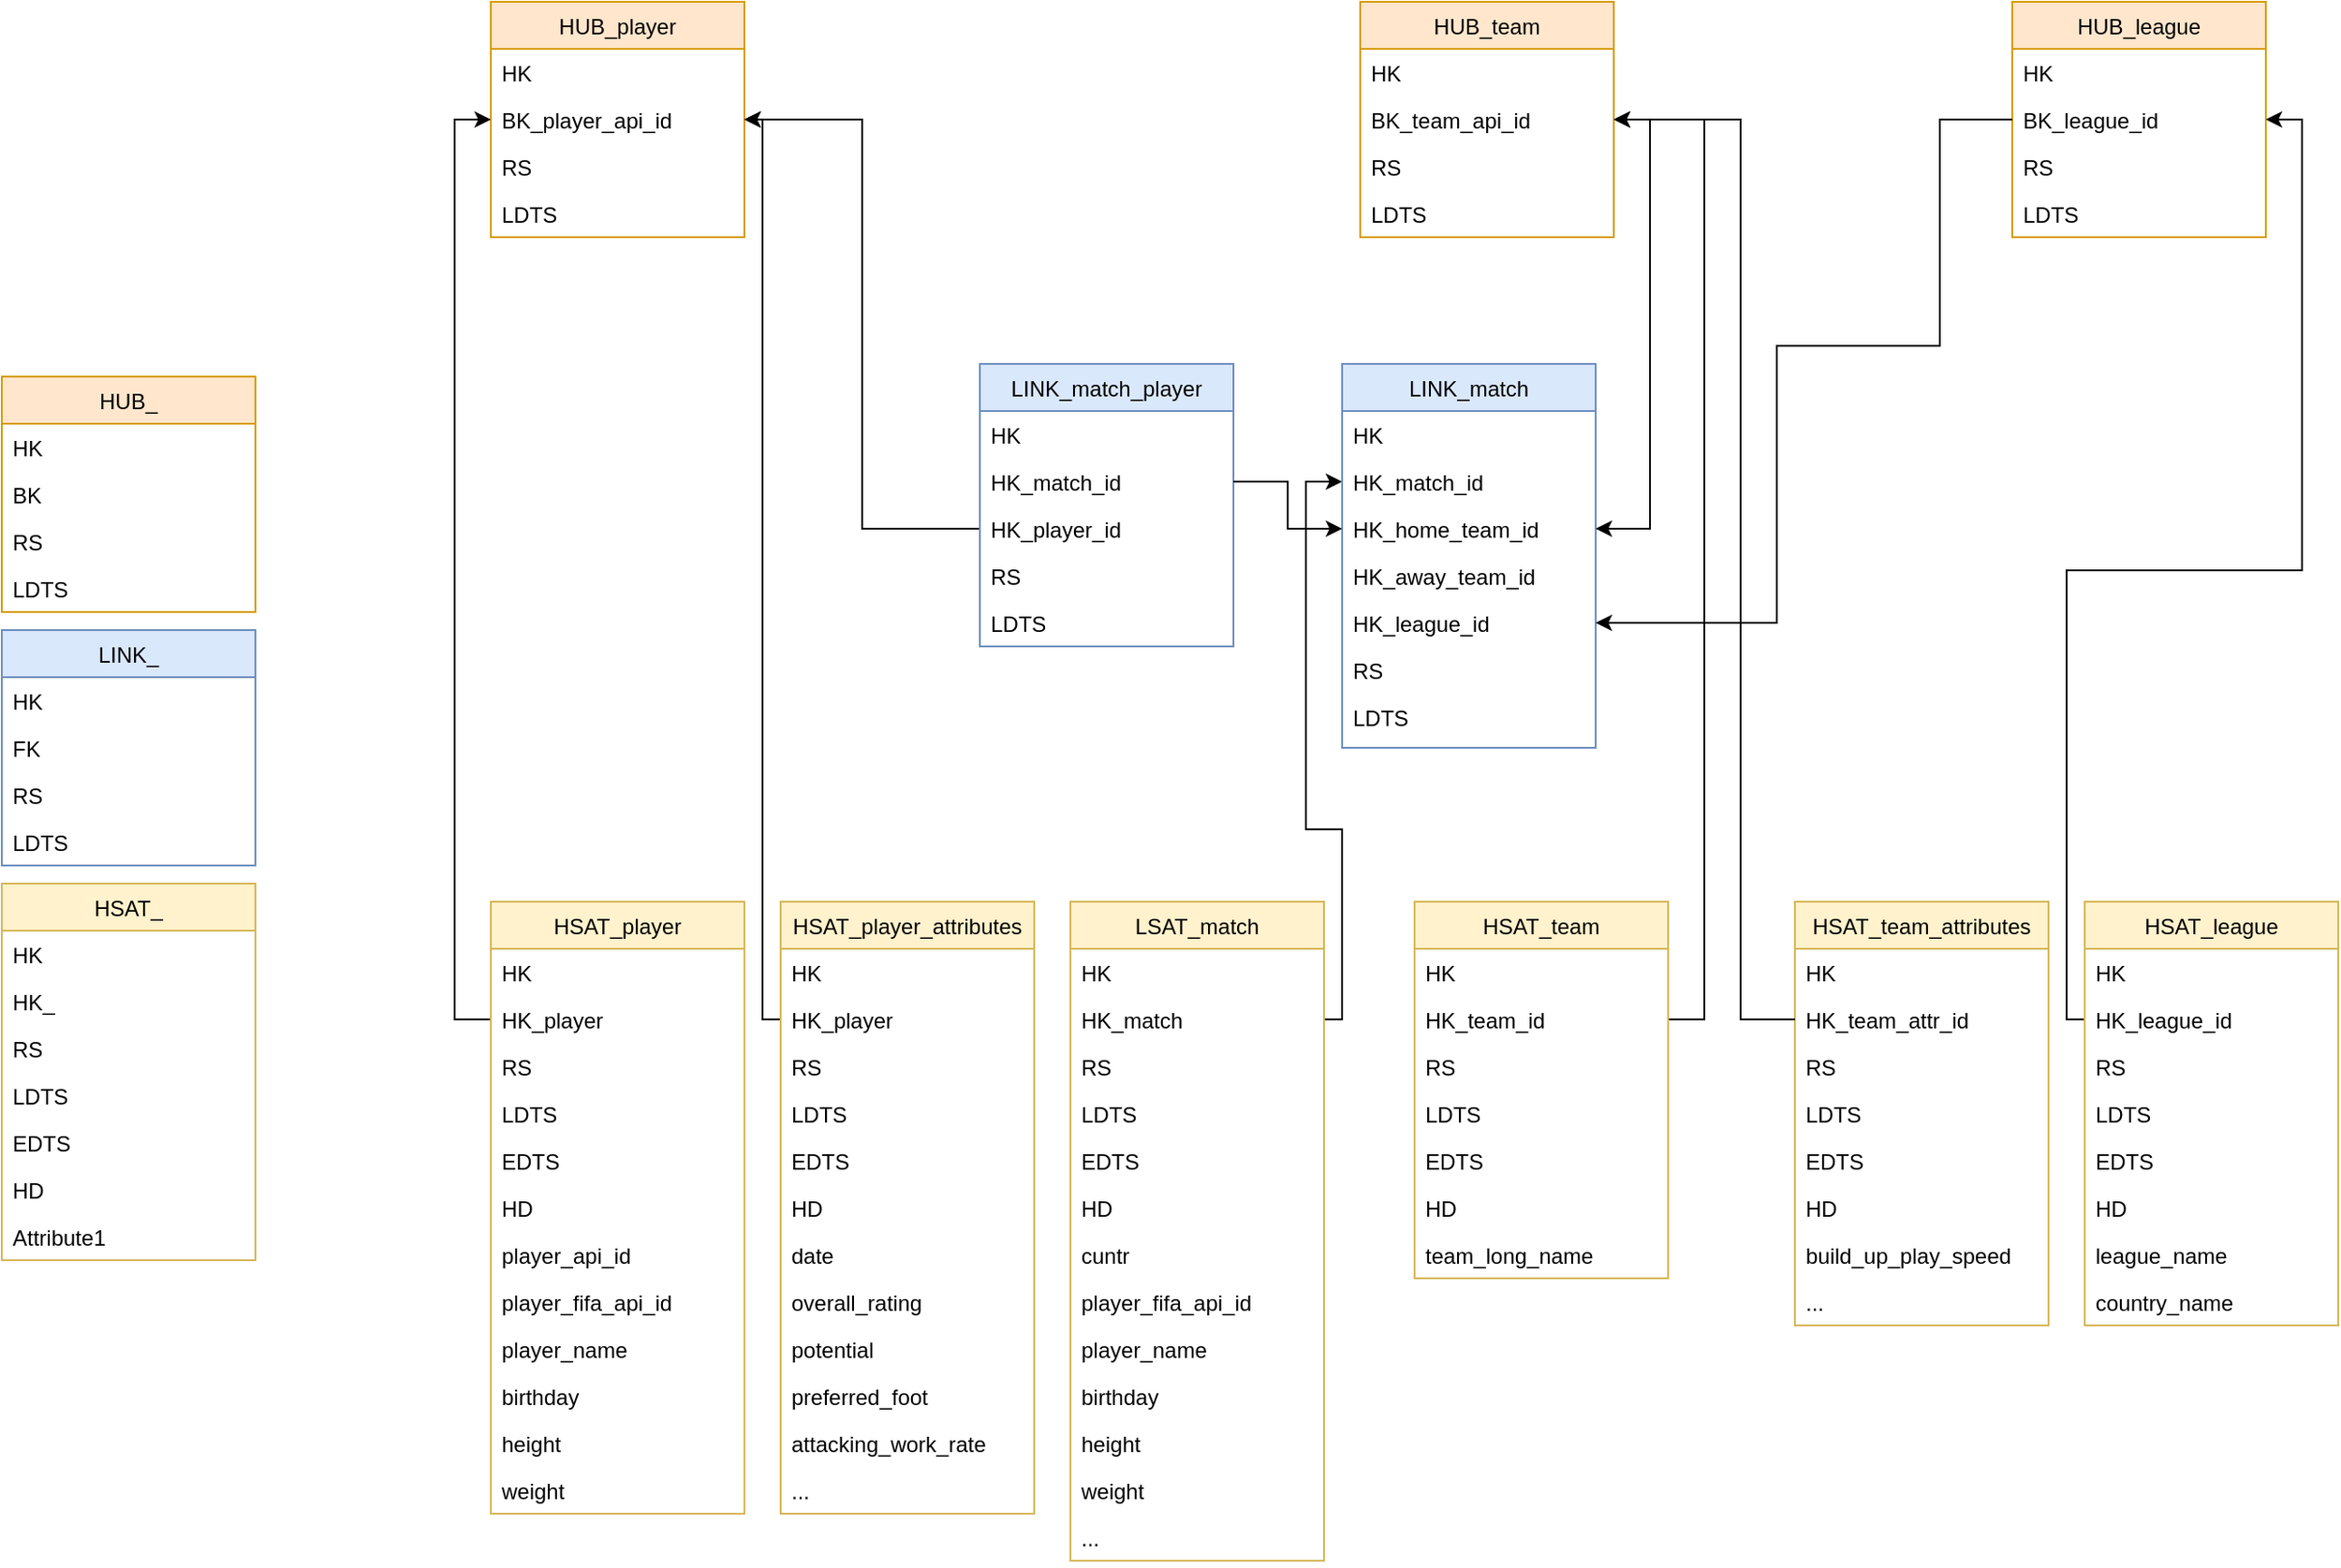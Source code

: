 <mxfile version="12.1.3" pages="1"><diagram id="5-my6qKYrLN2ju95PnY6" name="Seite-1"><mxGraphModel dx="751" dy="551" grid="1" gridSize="10" guides="1" tooltips="1" connect="1" arrows="1" fold="1" page="1" pageScale="1" pageWidth="827" pageHeight="1169" math="0" shadow="0"><root><mxCell id="0"/><mxCell id="1" parent="0"/><mxCell id="OFV5LobQdMalErDR47Sc-2" value="HUB_" style="swimlane;fontStyle=0;childLayout=stackLayout;horizontal=1;startSize=26;fillColor=#ffe6cc;horizontalStack=0;resizeParent=1;resizeParentMax=0;resizeLast=0;collapsible=1;marginBottom=0;strokeColor=#d79b00;" vertex="1" parent="1"><mxGeometry x="10" y="327" width="140" height="130" as="geometry"/></mxCell><mxCell id="OFV5LobQdMalErDR47Sc-3" value="HK" style="text;strokeColor=none;fillColor=none;align=left;verticalAlign=top;spacingLeft=4;spacingRight=4;overflow=hidden;rotatable=0;points=[[0,0.5],[1,0.5]];portConstraint=eastwest;" vertex="1" parent="OFV5LobQdMalErDR47Sc-2"><mxGeometry y="26" width="140" height="26" as="geometry"/></mxCell><mxCell id="OFV5LobQdMalErDR47Sc-4" value="BK" style="text;strokeColor=none;fillColor=none;align=left;verticalAlign=top;spacingLeft=4;spacingRight=4;overflow=hidden;rotatable=0;points=[[0,0.5],[1,0.5]];portConstraint=eastwest;" vertex="1" parent="OFV5LobQdMalErDR47Sc-2"><mxGeometry y="52" width="140" height="26" as="geometry"/></mxCell><mxCell id="OFV5LobQdMalErDR47Sc-5" value="RS" style="text;strokeColor=none;fillColor=none;align=left;verticalAlign=top;spacingLeft=4;spacingRight=4;overflow=hidden;rotatable=0;points=[[0,0.5],[1,0.5]];portConstraint=eastwest;" vertex="1" parent="OFV5LobQdMalErDR47Sc-2"><mxGeometry y="78" width="140" height="26" as="geometry"/></mxCell><mxCell id="OFV5LobQdMalErDR47Sc-6" value="LDTS" style="text;strokeColor=none;fillColor=none;align=left;verticalAlign=top;spacingLeft=4;spacingRight=4;overflow=hidden;rotatable=0;points=[[0,0.5],[1,0.5]];portConstraint=eastwest;" vertex="1" parent="OFV5LobQdMalErDR47Sc-2"><mxGeometry y="104" width="140" height="26" as="geometry"/></mxCell><mxCell id="OFV5LobQdMalErDR47Sc-7" value="LINK_" style="swimlane;fontStyle=0;childLayout=stackLayout;horizontal=1;startSize=26;fillColor=#dae8fc;horizontalStack=0;resizeParent=1;resizeParentMax=0;resizeLast=0;collapsible=1;marginBottom=0;strokeColor=#6c8ebf;" vertex="1" parent="1"><mxGeometry x="10" y="467" width="140" height="130" as="geometry"/></mxCell><mxCell id="OFV5LobQdMalErDR47Sc-8" value="HK" style="text;strokeColor=none;fillColor=none;align=left;verticalAlign=top;spacingLeft=4;spacingRight=4;overflow=hidden;rotatable=0;points=[[0,0.5],[1,0.5]];portConstraint=eastwest;" vertex="1" parent="OFV5LobQdMalErDR47Sc-7"><mxGeometry y="26" width="140" height="26" as="geometry"/></mxCell><mxCell id="OFV5LobQdMalErDR47Sc-9" value="FK" style="text;strokeColor=none;fillColor=none;align=left;verticalAlign=top;spacingLeft=4;spacingRight=4;overflow=hidden;rotatable=0;points=[[0,0.5],[1,0.5]];portConstraint=eastwest;" vertex="1" parent="OFV5LobQdMalErDR47Sc-7"><mxGeometry y="52" width="140" height="26" as="geometry"/></mxCell><mxCell id="OFV5LobQdMalErDR47Sc-10" value="RS" style="text;strokeColor=none;fillColor=none;align=left;verticalAlign=top;spacingLeft=4;spacingRight=4;overflow=hidden;rotatable=0;points=[[0,0.5],[1,0.5]];portConstraint=eastwest;" vertex="1" parent="OFV5LobQdMalErDR47Sc-7"><mxGeometry y="78" width="140" height="26" as="geometry"/></mxCell><mxCell id="OFV5LobQdMalErDR47Sc-11" value="LDTS" style="text;strokeColor=none;fillColor=none;align=left;verticalAlign=top;spacingLeft=4;spacingRight=4;overflow=hidden;rotatable=0;points=[[0,0.5],[1,0.5]];portConstraint=eastwest;" vertex="1" parent="OFV5LobQdMalErDR47Sc-7"><mxGeometry y="104" width="140" height="26" as="geometry"/></mxCell><mxCell id="OFV5LobQdMalErDR47Sc-12" value="HSAT_" style="swimlane;fontStyle=0;childLayout=stackLayout;horizontal=1;startSize=26;fillColor=#fff2cc;horizontalStack=0;resizeParent=1;resizeParentMax=0;resizeLast=0;collapsible=1;marginBottom=0;strokeColor=#d6b656;" vertex="1" parent="1"><mxGeometry x="10" y="607" width="140" height="208" as="geometry"/></mxCell><mxCell id="OFV5LobQdMalErDR47Sc-13" value="HK" style="text;strokeColor=none;fillColor=none;align=left;verticalAlign=top;spacingLeft=4;spacingRight=4;overflow=hidden;rotatable=0;points=[[0,0.5],[1,0.5]];portConstraint=eastwest;" vertex="1" parent="OFV5LobQdMalErDR47Sc-12"><mxGeometry y="26" width="140" height="26" as="geometry"/></mxCell><mxCell id="OFV5LobQdMalErDR47Sc-14" value="HK_" style="text;strokeColor=none;fillColor=none;align=left;verticalAlign=top;spacingLeft=4;spacingRight=4;overflow=hidden;rotatable=0;points=[[0,0.5],[1,0.5]];portConstraint=eastwest;" vertex="1" parent="OFV5LobQdMalErDR47Sc-12"><mxGeometry y="52" width="140" height="26" as="geometry"/></mxCell><mxCell id="OFV5LobQdMalErDR47Sc-15" value="RS" style="text;strokeColor=none;fillColor=none;align=left;verticalAlign=top;spacingLeft=4;spacingRight=4;overflow=hidden;rotatable=0;points=[[0,0.5],[1,0.5]];portConstraint=eastwest;" vertex="1" parent="OFV5LobQdMalErDR47Sc-12"><mxGeometry y="78" width="140" height="26" as="geometry"/></mxCell><mxCell id="OFV5LobQdMalErDR47Sc-16" value="LDTS" style="text;strokeColor=none;fillColor=none;align=left;verticalAlign=top;spacingLeft=4;spacingRight=4;overflow=hidden;rotatable=0;points=[[0,0.5],[1,0.5]];portConstraint=eastwest;" vertex="1" parent="OFV5LobQdMalErDR47Sc-12"><mxGeometry y="104" width="140" height="26" as="geometry"/></mxCell><mxCell id="OFV5LobQdMalErDR47Sc-17" value="EDTS" style="text;strokeColor=none;fillColor=none;align=left;verticalAlign=top;spacingLeft=4;spacingRight=4;overflow=hidden;rotatable=0;points=[[0,0.5],[1,0.5]];portConstraint=eastwest;" vertex="1" parent="OFV5LobQdMalErDR47Sc-12"><mxGeometry y="130" width="140" height="26" as="geometry"/></mxCell><mxCell id="OFV5LobQdMalErDR47Sc-18" value="HD" style="text;strokeColor=none;fillColor=none;align=left;verticalAlign=top;spacingLeft=4;spacingRight=4;overflow=hidden;rotatable=0;points=[[0,0.5],[1,0.5]];portConstraint=eastwest;" vertex="1" parent="OFV5LobQdMalErDR47Sc-12"><mxGeometry y="156" width="140" height="26" as="geometry"/></mxCell><mxCell id="OFV5LobQdMalErDR47Sc-20" value="Attribute1" style="text;strokeColor=none;fillColor=none;align=left;verticalAlign=top;spacingLeft=4;spacingRight=4;overflow=hidden;rotatable=0;points=[[0,0.5],[1,0.5]];portConstraint=eastwest;" vertex="1" parent="OFV5LobQdMalErDR47Sc-12"><mxGeometry y="182" width="140" height="26" as="geometry"/></mxCell><mxCell id="OFV5LobQdMalErDR47Sc-21" value="HUB_player" style="swimlane;fontStyle=0;childLayout=stackLayout;horizontal=1;startSize=26;fillColor=#ffe6cc;horizontalStack=0;resizeParent=1;resizeParentMax=0;resizeLast=0;collapsible=1;marginBottom=0;strokeColor=#d79b00;" vertex="1" parent="1"><mxGeometry x="280" y="120" width="140" height="130" as="geometry"/></mxCell><mxCell id="OFV5LobQdMalErDR47Sc-22" value="HK" style="text;strokeColor=none;fillColor=none;align=left;verticalAlign=top;spacingLeft=4;spacingRight=4;overflow=hidden;rotatable=0;points=[[0,0.5],[1,0.5]];portConstraint=eastwest;" vertex="1" parent="OFV5LobQdMalErDR47Sc-21"><mxGeometry y="26" width="140" height="26" as="geometry"/></mxCell><mxCell id="OFV5LobQdMalErDR47Sc-23" value="BK_player_api_id" style="text;strokeColor=none;fillColor=none;align=left;verticalAlign=top;spacingLeft=4;spacingRight=4;overflow=hidden;rotatable=0;points=[[0,0.5],[1,0.5]];portConstraint=eastwest;" vertex="1" parent="OFV5LobQdMalErDR47Sc-21"><mxGeometry y="52" width="140" height="26" as="geometry"/></mxCell><mxCell id="OFV5LobQdMalErDR47Sc-24" value="RS" style="text;strokeColor=none;fillColor=none;align=left;verticalAlign=top;spacingLeft=4;spacingRight=4;overflow=hidden;rotatable=0;points=[[0,0.5],[1,0.5]];portConstraint=eastwest;" vertex="1" parent="OFV5LobQdMalErDR47Sc-21"><mxGeometry y="78" width="140" height="26" as="geometry"/></mxCell><mxCell id="OFV5LobQdMalErDR47Sc-25" value="LDTS" style="text;strokeColor=none;fillColor=none;align=left;verticalAlign=top;spacingLeft=4;spacingRight=4;overflow=hidden;rotatable=0;points=[[0,0.5],[1,0.5]];portConstraint=eastwest;" vertex="1" parent="OFV5LobQdMalErDR47Sc-21"><mxGeometry y="104" width="140" height="26" as="geometry"/></mxCell><mxCell id="OFV5LobQdMalErDR47Sc-37" value="" style="edgeStyle=orthogonalEdgeStyle;rounded=0;orthogonalLoop=1;jettySize=auto;html=1;entryX=0;entryY=0.5;entryDx=0;entryDy=0;exitX=0;exitY=0.5;exitDx=0;exitDy=0;" edge="1" parent="1" source="OFV5LobQdMalErDR47Sc-28" target="OFV5LobQdMalErDR47Sc-23"><mxGeometry relative="1" as="geometry"/></mxCell><mxCell id="OFV5LobQdMalErDR47Sc-26" value="HSAT_player" style="swimlane;fontStyle=0;childLayout=stackLayout;horizontal=1;startSize=26;fillColor=#fff2cc;horizontalStack=0;resizeParent=1;resizeParentMax=0;resizeLast=0;collapsible=1;marginBottom=0;strokeColor=#d6b656;" vertex="1" parent="1"><mxGeometry x="280" y="617" width="140" height="338" as="geometry"/></mxCell><mxCell id="OFV5LobQdMalErDR47Sc-27" value="HK" style="text;strokeColor=none;fillColor=none;align=left;verticalAlign=top;spacingLeft=4;spacingRight=4;overflow=hidden;rotatable=0;points=[[0,0.5],[1,0.5]];portConstraint=eastwest;" vertex="1" parent="OFV5LobQdMalErDR47Sc-26"><mxGeometry y="26" width="140" height="26" as="geometry"/></mxCell><mxCell id="OFV5LobQdMalErDR47Sc-28" value="HK_player" style="text;strokeColor=none;fillColor=none;align=left;verticalAlign=top;spacingLeft=4;spacingRight=4;overflow=hidden;rotatable=0;points=[[0,0.5],[1,0.5]];portConstraint=eastwest;" vertex="1" parent="OFV5LobQdMalErDR47Sc-26"><mxGeometry y="52" width="140" height="26" as="geometry"/></mxCell><mxCell id="OFV5LobQdMalErDR47Sc-29" value="RS" style="text;strokeColor=none;fillColor=none;align=left;verticalAlign=top;spacingLeft=4;spacingRight=4;overflow=hidden;rotatable=0;points=[[0,0.5],[1,0.5]];portConstraint=eastwest;" vertex="1" parent="OFV5LobQdMalErDR47Sc-26"><mxGeometry y="78" width="140" height="26" as="geometry"/></mxCell><mxCell id="OFV5LobQdMalErDR47Sc-30" value="LDTS" style="text;strokeColor=none;fillColor=none;align=left;verticalAlign=top;spacingLeft=4;spacingRight=4;overflow=hidden;rotatable=0;points=[[0,0.5],[1,0.5]];portConstraint=eastwest;" vertex="1" parent="OFV5LobQdMalErDR47Sc-26"><mxGeometry y="104" width="140" height="26" as="geometry"/></mxCell><mxCell id="OFV5LobQdMalErDR47Sc-31" value="EDTS" style="text;strokeColor=none;fillColor=none;align=left;verticalAlign=top;spacingLeft=4;spacingRight=4;overflow=hidden;rotatable=0;points=[[0,0.5],[1,0.5]];portConstraint=eastwest;" vertex="1" parent="OFV5LobQdMalErDR47Sc-26"><mxGeometry y="130" width="140" height="26" as="geometry"/></mxCell><mxCell id="OFV5LobQdMalErDR47Sc-32" value="HD" style="text;strokeColor=none;fillColor=none;align=left;verticalAlign=top;spacingLeft=4;spacingRight=4;overflow=hidden;rotatable=0;points=[[0,0.5],[1,0.5]];portConstraint=eastwest;" vertex="1" parent="OFV5LobQdMalErDR47Sc-26"><mxGeometry y="156" width="140" height="26" as="geometry"/></mxCell><mxCell id="OFV5LobQdMalErDR47Sc-33" value="player_api_id" style="text;strokeColor=none;fillColor=none;align=left;verticalAlign=top;spacingLeft=4;spacingRight=4;overflow=hidden;rotatable=0;points=[[0,0.5],[1,0.5]];portConstraint=eastwest;" vertex="1" parent="OFV5LobQdMalErDR47Sc-26"><mxGeometry y="182" width="140" height="26" as="geometry"/></mxCell><mxCell id="OFV5LobQdMalErDR47Sc-38" value="player_fifa_api_id" style="text;strokeColor=none;fillColor=none;align=left;verticalAlign=top;spacingLeft=4;spacingRight=4;overflow=hidden;rotatable=0;points=[[0,0.5],[1,0.5]];portConstraint=eastwest;" vertex="1" parent="OFV5LobQdMalErDR47Sc-26"><mxGeometry y="208" width="140" height="26" as="geometry"/></mxCell><mxCell id="OFV5LobQdMalErDR47Sc-39" value="player_name" style="text;strokeColor=none;fillColor=none;align=left;verticalAlign=top;spacingLeft=4;spacingRight=4;overflow=hidden;rotatable=0;points=[[0,0.5],[1,0.5]];portConstraint=eastwest;" vertex="1" parent="OFV5LobQdMalErDR47Sc-26"><mxGeometry y="234" width="140" height="26" as="geometry"/></mxCell><mxCell id="OFV5LobQdMalErDR47Sc-41" value="birthday" style="text;strokeColor=none;fillColor=none;align=left;verticalAlign=top;spacingLeft=4;spacingRight=4;overflow=hidden;rotatable=0;points=[[0,0.5],[1,0.5]];portConstraint=eastwest;" vertex="1" parent="OFV5LobQdMalErDR47Sc-26"><mxGeometry y="260" width="140" height="26" as="geometry"/></mxCell><mxCell id="OFV5LobQdMalErDR47Sc-40" value="height" style="text;strokeColor=none;fillColor=none;align=left;verticalAlign=top;spacingLeft=4;spacingRight=4;overflow=hidden;rotatable=0;points=[[0,0.5],[1,0.5]];portConstraint=eastwest;" vertex="1" parent="OFV5LobQdMalErDR47Sc-26"><mxGeometry y="286" width="140" height="26" as="geometry"/></mxCell><mxCell id="OFV5LobQdMalErDR47Sc-42" value="weight" style="text;strokeColor=none;fillColor=none;align=left;verticalAlign=top;spacingLeft=4;spacingRight=4;overflow=hidden;rotatable=0;points=[[0,0.5],[1,0.5]];portConstraint=eastwest;" vertex="1" parent="OFV5LobQdMalErDR47Sc-26"><mxGeometry y="312" width="140" height="26" as="geometry"/></mxCell><mxCell id="OFV5LobQdMalErDR47Sc-69" value="" style="edgeStyle=orthogonalEdgeStyle;rounded=0;orthogonalLoop=1;jettySize=auto;html=1;entryX=1;entryY=0.5;entryDx=0;entryDy=0;exitX=0;exitY=0.5;exitDx=0;exitDy=0;" edge="1" parent="1" source="OFV5LobQdMalErDR47Sc-45" target="OFV5LobQdMalErDR47Sc-23"><mxGeometry relative="1" as="geometry"><Array as="points"><mxPoint x="430" y="682"/><mxPoint x="430" y="185"/></Array></mxGeometry></mxCell><mxCell id="OFV5LobQdMalErDR47Sc-43" value="HSAT_player_attributes" style="swimlane;fontStyle=0;childLayout=stackLayout;horizontal=1;startSize=26;fillColor=#fff2cc;horizontalStack=0;resizeParent=1;resizeParentMax=0;resizeLast=0;collapsible=1;marginBottom=0;strokeColor=#d6b656;" vertex="1" parent="1"><mxGeometry x="440" y="617" width="140" height="338" as="geometry"/></mxCell><mxCell id="OFV5LobQdMalErDR47Sc-44" value="HK" style="text;strokeColor=none;fillColor=none;align=left;verticalAlign=top;spacingLeft=4;spacingRight=4;overflow=hidden;rotatable=0;points=[[0,0.5],[1,0.5]];portConstraint=eastwest;" vertex="1" parent="OFV5LobQdMalErDR47Sc-43"><mxGeometry y="26" width="140" height="26" as="geometry"/></mxCell><mxCell id="OFV5LobQdMalErDR47Sc-45" value="HK_player" style="text;strokeColor=none;fillColor=none;align=left;verticalAlign=top;spacingLeft=4;spacingRight=4;overflow=hidden;rotatable=0;points=[[0,0.5],[1,0.5]];portConstraint=eastwest;" vertex="1" parent="OFV5LobQdMalErDR47Sc-43"><mxGeometry y="52" width="140" height="26" as="geometry"/></mxCell><mxCell id="OFV5LobQdMalErDR47Sc-46" value="RS" style="text;strokeColor=none;fillColor=none;align=left;verticalAlign=top;spacingLeft=4;spacingRight=4;overflow=hidden;rotatable=0;points=[[0,0.5],[1,0.5]];portConstraint=eastwest;" vertex="1" parent="OFV5LobQdMalErDR47Sc-43"><mxGeometry y="78" width="140" height="26" as="geometry"/></mxCell><mxCell id="OFV5LobQdMalErDR47Sc-47" value="LDTS" style="text;strokeColor=none;fillColor=none;align=left;verticalAlign=top;spacingLeft=4;spacingRight=4;overflow=hidden;rotatable=0;points=[[0,0.5],[1,0.5]];portConstraint=eastwest;" vertex="1" parent="OFV5LobQdMalErDR47Sc-43"><mxGeometry y="104" width="140" height="26" as="geometry"/></mxCell><mxCell id="OFV5LobQdMalErDR47Sc-48" value="EDTS" style="text;strokeColor=none;fillColor=none;align=left;verticalAlign=top;spacingLeft=4;spacingRight=4;overflow=hidden;rotatable=0;points=[[0,0.5],[1,0.5]];portConstraint=eastwest;" vertex="1" parent="OFV5LobQdMalErDR47Sc-43"><mxGeometry y="130" width="140" height="26" as="geometry"/></mxCell><mxCell id="OFV5LobQdMalErDR47Sc-49" value="HD" style="text;strokeColor=none;fillColor=none;align=left;verticalAlign=top;spacingLeft=4;spacingRight=4;overflow=hidden;rotatable=0;points=[[0,0.5],[1,0.5]];portConstraint=eastwest;" vertex="1" parent="OFV5LobQdMalErDR47Sc-43"><mxGeometry y="156" width="140" height="26" as="geometry"/></mxCell><mxCell id="OFV5LobQdMalErDR47Sc-50" value="date" style="text;strokeColor=none;fillColor=none;align=left;verticalAlign=top;spacingLeft=4;spacingRight=4;overflow=hidden;rotatable=0;points=[[0,0.5],[1,0.5]];portConstraint=eastwest;" vertex="1" parent="OFV5LobQdMalErDR47Sc-43"><mxGeometry y="182" width="140" height="26" as="geometry"/></mxCell><mxCell id="OFV5LobQdMalErDR47Sc-51" value="overall_rating" style="text;strokeColor=none;fillColor=none;align=left;verticalAlign=top;spacingLeft=4;spacingRight=4;overflow=hidden;rotatable=0;points=[[0,0.5],[1,0.5]];portConstraint=eastwest;" vertex="1" parent="OFV5LobQdMalErDR47Sc-43"><mxGeometry y="208" width="140" height="26" as="geometry"/></mxCell><mxCell id="OFV5LobQdMalErDR47Sc-52" value="potential" style="text;strokeColor=none;fillColor=none;align=left;verticalAlign=top;spacingLeft=4;spacingRight=4;overflow=hidden;rotatable=0;points=[[0,0.5],[1,0.5]];portConstraint=eastwest;" vertex="1" parent="OFV5LobQdMalErDR47Sc-43"><mxGeometry y="234" width="140" height="26" as="geometry"/></mxCell><mxCell id="OFV5LobQdMalErDR47Sc-53" value="preferred_foot" style="text;strokeColor=none;fillColor=none;align=left;verticalAlign=top;spacingLeft=4;spacingRight=4;overflow=hidden;rotatable=0;points=[[0,0.5],[1,0.5]];portConstraint=eastwest;" vertex="1" parent="OFV5LobQdMalErDR47Sc-43"><mxGeometry y="260" width="140" height="26" as="geometry"/></mxCell><mxCell id="OFV5LobQdMalErDR47Sc-54" value="attacking_work_rate" style="text;strokeColor=none;fillColor=none;align=left;verticalAlign=top;spacingLeft=4;spacingRight=4;overflow=hidden;rotatable=0;points=[[0,0.5],[1,0.5]];portConstraint=eastwest;" vertex="1" parent="OFV5LobQdMalErDR47Sc-43"><mxGeometry y="286" width="140" height="26" as="geometry"/></mxCell><mxCell id="OFV5LobQdMalErDR47Sc-55" value="..." style="text;strokeColor=none;fillColor=none;align=left;verticalAlign=top;spacingLeft=4;spacingRight=4;overflow=hidden;rotatable=0;points=[[0,0.5],[1,0.5]];portConstraint=eastwest;" vertex="1" parent="OFV5LobQdMalErDR47Sc-43"><mxGeometry y="312" width="140" height="26" as="geometry"/></mxCell><mxCell id="OFV5LobQdMalErDR47Sc-88" value="" style="edgeStyle=orthogonalEdgeStyle;rounded=0;orthogonalLoop=1;jettySize=auto;html=1;exitX=1;exitY=0.5;exitDx=0;exitDy=0;entryX=0;entryY=0.5;entryDx=0;entryDy=0;" edge="1" parent="1" source="OFV5LobQdMalErDR47Sc-77" target="OFV5LobQdMalErDR47Sc-181"><mxGeometry relative="1" as="geometry"><mxPoint x="667" y="456" as="targetPoint"/><Array as="points"><mxPoint x="750" y="682"/><mxPoint x="750" y="577"/><mxPoint x="730" y="577"/><mxPoint x="730" y="385"/></Array></mxGeometry></mxCell><mxCell id="OFV5LobQdMalErDR47Sc-75" value="LSAT_match" style="swimlane;fontStyle=0;childLayout=stackLayout;horizontal=1;startSize=26;fillColor=#fff2cc;horizontalStack=0;resizeParent=1;resizeParentMax=0;resizeLast=0;collapsible=1;marginBottom=0;strokeColor=#d6b656;" vertex="1" parent="1"><mxGeometry x="600" y="617" width="140" height="364" as="geometry"/></mxCell><mxCell id="OFV5LobQdMalErDR47Sc-76" value="HK" style="text;strokeColor=none;fillColor=none;align=left;verticalAlign=top;spacingLeft=4;spacingRight=4;overflow=hidden;rotatable=0;points=[[0,0.5],[1,0.5]];portConstraint=eastwest;" vertex="1" parent="OFV5LobQdMalErDR47Sc-75"><mxGeometry y="26" width="140" height="26" as="geometry"/></mxCell><mxCell id="OFV5LobQdMalErDR47Sc-77" value="HK_match" style="text;strokeColor=none;fillColor=none;align=left;verticalAlign=top;spacingLeft=4;spacingRight=4;overflow=hidden;rotatable=0;points=[[0,0.5],[1,0.5]];portConstraint=eastwest;" vertex="1" parent="OFV5LobQdMalErDR47Sc-75"><mxGeometry y="52" width="140" height="26" as="geometry"/></mxCell><mxCell id="OFV5LobQdMalErDR47Sc-78" value="RS" style="text;strokeColor=none;fillColor=none;align=left;verticalAlign=top;spacingLeft=4;spacingRight=4;overflow=hidden;rotatable=0;points=[[0,0.5],[1,0.5]];portConstraint=eastwest;" vertex="1" parent="OFV5LobQdMalErDR47Sc-75"><mxGeometry y="78" width="140" height="26" as="geometry"/></mxCell><mxCell id="OFV5LobQdMalErDR47Sc-79" value="LDTS" style="text;strokeColor=none;fillColor=none;align=left;verticalAlign=top;spacingLeft=4;spacingRight=4;overflow=hidden;rotatable=0;points=[[0,0.5],[1,0.5]];portConstraint=eastwest;" vertex="1" parent="OFV5LobQdMalErDR47Sc-75"><mxGeometry y="104" width="140" height="26" as="geometry"/></mxCell><mxCell id="OFV5LobQdMalErDR47Sc-80" value="EDTS" style="text;strokeColor=none;fillColor=none;align=left;verticalAlign=top;spacingLeft=4;spacingRight=4;overflow=hidden;rotatable=0;points=[[0,0.5],[1,0.5]];portConstraint=eastwest;" vertex="1" parent="OFV5LobQdMalErDR47Sc-75"><mxGeometry y="130" width="140" height="26" as="geometry"/></mxCell><mxCell id="OFV5LobQdMalErDR47Sc-81" value="HD" style="text;strokeColor=none;fillColor=none;align=left;verticalAlign=top;spacingLeft=4;spacingRight=4;overflow=hidden;rotatable=0;points=[[0,0.5],[1,0.5]];portConstraint=eastwest;" vertex="1" parent="OFV5LobQdMalErDR47Sc-75"><mxGeometry y="156" width="140" height="26" as="geometry"/></mxCell><mxCell id="OFV5LobQdMalErDR47Sc-82" value="cuntr" style="text;strokeColor=none;fillColor=none;align=left;verticalAlign=top;spacingLeft=4;spacingRight=4;overflow=hidden;rotatable=0;points=[[0,0.5],[1,0.5]];portConstraint=eastwest;" vertex="1" parent="OFV5LobQdMalErDR47Sc-75"><mxGeometry y="182" width="140" height="26" as="geometry"/></mxCell><mxCell id="OFV5LobQdMalErDR47Sc-83" value="player_fifa_api_id" style="text;strokeColor=none;fillColor=none;align=left;verticalAlign=top;spacingLeft=4;spacingRight=4;overflow=hidden;rotatable=0;points=[[0,0.5],[1,0.5]];portConstraint=eastwest;" vertex="1" parent="OFV5LobQdMalErDR47Sc-75"><mxGeometry y="208" width="140" height="26" as="geometry"/></mxCell><mxCell id="OFV5LobQdMalErDR47Sc-84" value="player_name" style="text;strokeColor=none;fillColor=none;align=left;verticalAlign=top;spacingLeft=4;spacingRight=4;overflow=hidden;rotatable=0;points=[[0,0.5],[1,0.5]];portConstraint=eastwest;" vertex="1" parent="OFV5LobQdMalErDR47Sc-75"><mxGeometry y="234" width="140" height="26" as="geometry"/></mxCell><mxCell id="OFV5LobQdMalErDR47Sc-85" value="birthday" style="text;strokeColor=none;fillColor=none;align=left;verticalAlign=top;spacingLeft=4;spacingRight=4;overflow=hidden;rotatable=0;points=[[0,0.5],[1,0.5]];portConstraint=eastwest;" vertex="1" parent="OFV5LobQdMalErDR47Sc-75"><mxGeometry y="260" width="140" height="26" as="geometry"/></mxCell><mxCell id="OFV5LobQdMalErDR47Sc-86" value="height" style="text;strokeColor=none;fillColor=none;align=left;verticalAlign=top;spacingLeft=4;spacingRight=4;overflow=hidden;rotatable=0;points=[[0,0.5],[1,0.5]];portConstraint=eastwest;" vertex="1" parent="OFV5LobQdMalErDR47Sc-75"><mxGeometry y="286" width="140" height="26" as="geometry"/></mxCell><mxCell id="OFV5LobQdMalErDR47Sc-87" value="weight" style="text;strokeColor=none;fillColor=none;align=left;verticalAlign=top;spacingLeft=4;spacingRight=4;overflow=hidden;rotatable=0;points=[[0,0.5],[1,0.5]];portConstraint=eastwest;" vertex="1" parent="OFV5LobQdMalErDR47Sc-75"><mxGeometry y="312" width="140" height="26" as="geometry"/></mxCell><mxCell id="OFV5LobQdMalErDR47Sc-180" value="...&#10;" style="text;strokeColor=none;fillColor=none;align=left;verticalAlign=top;spacingLeft=4;spacingRight=4;overflow=hidden;rotatable=0;points=[[0,0.5],[1,0.5]];portConstraint=eastwest;" vertex="1" parent="OFV5LobQdMalErDR47Sc-75"><mxGeometry y="338" width="140" height="26" as="geometry"/></mxCell><mxCell id="OFV5LobQdMalErDR47Sc-89" value="LINK_match" style="swimlane;fontStyle=0;childLayout=stackLayout;horizontal=1;startSize=26;fillColor=#dae8fc;horizontalStack=0;resizeParent=1;resizeParentMax=0;resizeLast=0;collapsible=1;marginBottom=0;strokeColor=#6c8ebf;" vertex="1" parent="1"><mxGeometry x="750" y="320" width="140" height="212" as="geometry"/></mxCell><mxCell id="OFV5LobQdMalErDR47Sc-90" value="HK" style="text;strokeColor=none;fillColor=none;align=left;verticalAlign=top;spacingLeft=4;spacingRight=4;overflow=hidden;rotatable=0;points=[[0,0.5],[1,0.5]];portConstraint=eastwest;" vertex="1" parent="OFV5LobQdMalErDR47Sc-89"><mxGeometry y="26" width="140" height="26" as="geometry"/></mxCell><mxCell id="OFV5LobQdMalErDR47Sc-181" value="HK_match_id" style="text;strokeColor=none;fillColor=none;align=left;verticalAlign=top;spacingLeft=4;spacingRight=4;overflow=hidden;rotatable=0;points=[[0,0.5],[1,0.5]];portConstraint=eastwest;" vertex="1" parent="OFV5LobQdMalErDR47Sc-89"><mxGeometry y="52" width="140" height="26" as="geometry"/></mxCell><mxCell id="OFV5LobQdMalErDR47Sc-94" value="HK_home_team_id" style="text;strokeColor=none;fillColor=none;align=left;verticalAlign=top;spacingLeft=4;spacingRight=4;overflow=hidden;rotatable=0;points=[[0,0.5],[1,0.5]];portConstraint=eastwest;" vertex="1" parent="OFV5LobQdMalErDR47Sc-89"><mxGeometry y="78" width="140" height="26" as="geometry"/></mxCell><mxCell id="OFV5LobQdMalErDR47Sc-95" value="HK_away_team_id" style="text;strokeColor=none;fillColor=none;align=left;verticalAlign=top;spacingLeft=4;spacingRight=4;overflow=hidden;rotatable=0;points=[[0,0.5],[1,0.5]];portConstraint=eastwest;" vertex="1" parent="OFV5LobQdMalErDR47Sc-89"><mxGeometry y="104" width="140" height="26" as="geometry"/></mxCell><mxCell id="OFV5LobQdMalErDR47Sc-96" value="HK_league_id&#10;" style="text;strokeColor=none;fillColor=none;align=left;verticalAlign=top;spacingLeft=4;spacingRight=4;overflow=hidden;rotatable=0;points=[[0,0.5],[1,0.5]];portConstraint=eastwest;" vertex="1" parent="OFV5LobQdMalErDR47Sc-89"><mxGeometry y="130" width="140" height="26" as="geometry"/></mxCell><mxCell id="OFV5LobQdMalErDR47Sc-92" value="RS" style="text;strokeColor=none;fillColor=none;align=left;verticalAlign=top;spacingLeft=4;spacingRight=4;overflow=hidden;rotatable=0;points=[[0,0.5],[1,0.5]];portConstraint=eastwest;" vertex="1" parent="OFV5LobQdMalErDR47Sc-89"><mxGeometry y="156" width="140" height="26" as="geometry"/></mxCell><mxCell id="OFV5LobQdMalErDR47Sc-93" value="LDTS" style="text;strokeColor=none;fillColor=none;align=left;verticalAlign=top;spacingLeft=4;spacingRight=4;overflow=hidden;rotatable=0;points=[[0,0.5],[1,0.5]];portConstraint=eastwest;" vertex="1" parent="OFV5LobQdMalErDR47Sc-89"><mxGeometry y="182" width="140" height="30" as="geometry"/></mxCell><mxCell id="OFV5LobQdMalErDR47Sc-110" value="" style="edgeStyle=orthogonalEdgeStyle;rounded=0;orthogonalLoop=1;jettySize=auto;html=1;entryX=1;entryY=0.5;entryDx=0;entryDy=0;exitX=0;exitY=0.5;exitDx=0;exitDy=0;" edge="1" parent="1" source="OFV5LobQdMalErDR47Sc-102" target="OFV5LobQdMalErDR47Sc-23"><mxGeometry relative="1" as="geometry"><mxPoint x="620" y="556" as="targetPoint"/></mxGeometry></mxCell><mxCell id="OFV5LobQdMalErDR47Sc-97" value="LINK_match_player" style="swimlane;fontStyle=0;childLayout=stackLayout;horizontal=1;startSize=26;fillColor=#dae8fc;horizontalStack=0;resizeParent=1;resizeParentMax=0;resizeLast=0;collapsible=1;marginBottom=0;strokeColor=#6c8ebf;" vertex="1" parent="1"><mxGeometry x="550" y="320" width="140" height="156" as="geometry"/></mxCell><mxCell id="OFV5LobQdMalErDR47Sc-98" value="HK" style="text;strokeColor=none;fillColor=none;align=left;verticalAlign=top;spacingLeft=4;spacingRight=4;overflow=hidden;rotatable=0;points=[[0,0.5],[1,0.5]];portConstraint=eastwest;" vertex="1" parent="OFV5LobQdMalErDR47Sc-97"><mxGeometry y="26" width="140" height="26" as="geometry"/></mxCell><mxCell id="OFV5LobQdMalErDR47Sc-99" value="HK_match_id" style="text;strokeColor=none;fillColor=none;align=left;verticalAlign=top;spacingLeft=4;spacingRight=4;overflow=hidden;rotatable=0;points=[[0,0.5],[1,0.5]];portConstraint=eastwest;" vertex="1" parent="OFV5LobQdMalErDR47Sc-97"><mxGeometry y="52" width="140" height="26" as="geometry"/></mxCell><mxCell id="OFV5LobQdMalErDR47Sc-102" value="HK_player_id" style="text;strokeColor=none;fillColor=none;align=left;verticalAlign=top;spacingLeft=4;spacingRight=4;overflow=hidden;rotatable=0;points=[[0,0.5],[1,0.5]];portConstraint=eastwest;" vertex="1" parent="OFV5LobQdMalErDR47Sc-97"><mxGeometry y="78" width="140" height="26" as="geometry"/></mxCell><mxCell id="OFV5LobQdMalErDR47Sc-100" value="RS" style="text;strokeColor=none;fillColor=none;align=left;verticalAlign=top;spacingLeft=4;spacingRight=4;overflow=hidden;rotatable=0;points=[[0,0.5],[1,0.5]];portConstraint=eastwest;" vertex="1" parent="OFV5LobQdMalErDR47Sc-97"><mxGeometry y="104" width="140" height="26" as="geometry"/></mxCell><mxCell id="OFV5LobQdMalErDR47Sc-101" value="LDTS" style="text;strokeColor=none;fillColor=none;align=left;verticalAlign=top;spacingLeft=4;spacingRight=4;overflow=hidden;rotatable=0;points=[[0,0.5],[1,0.5]];portConstraint=eastwest;" vertex="1" parent="OFV5LobQdMalErDR47Sc-97"><mxGeometry y="130" width="140" height="26" as="geometry"/></mxCell><mxCell id="OFV5LobQdMalErDR47Sc-111" value="" style="edgeStyle=orthogonalEdgeStyle;rounded=0;orthogonalLoop=1;jettySize=auto;html=1;" edge="1" parent="1" source="OFV5LobQdMalErDR47Sc-99" target="OFV5LobQdMalErDR47Sc-94"><mxGeometry relative="1" as="geometry"/></mxCell><mxCell id="OFV5LobQdMalErDR47Sc-161" value="" style="edgeStyle=orthogonalEdgeStyle;rounded=0;orthogonalLoop=1;jettySize=auto;html=1;entryX=1;entryY=0.5;entryDx=0;entryDy=0;" edge="1" parent="1" source="OFV5LobQdMalErDR47Sc-112" target="OFV5LobQdMalErDR47Sc-94"><mxGeometry relative="1" as="geometry"><mxPoint x="880" y="682" as="targetPoint"/><Array as="points"><mxPoint x="920" y="185"/><mxPoint x="920" y="411"/></Array></mxGeometry></mxCell><mxCell id="OFV5LobQdMalErDR47Sc-112" value="HUB_team" style="swimlane;fontStyle=0;childLayout=stackLayout;horizontal=1;startSize=26;fillColor=#ffe6cc;horizontalStack=0;resizeParent=1;resizeParentMax=0;resizeLast=0;collapsible=1;marginBottom=0;strokeColor=#d79b00;" vertex="1" parent="1"><mxGeometry x="760" y="120" width="140" height="130" as="geometry"/></mxCell><mxCell id="OFV5LobQdMalErDR47Sc-113" value="HK" style="text;strokeColor=none;fillColor=none;align=left;verticalAlign=top;spacingLeft=4;spacingRight=4;overflow=hidden;rotatable=0;points=[[0,0.5],[1,0.5]];portConstraint=eastwest;" vertex="1" parent="OFV5LobQdMalErDR47Sc-112"><mxGeometry y="26" width="140" height="26" as="geometry"/></mxCell><mxCell id="OFV5LobQdMalErDR47Sc-114" value="BK_team_api_id" style="text;strokeColor=none;fillColor=none;align=left;verticalAlign=top;spacingLeft=4;spacingRight=4;overflow=hidden;rotatable=0;points=[[0,0.5],[1,0.5]];portConstraint=eastwest;" vertex="1" parent="OFV5LobQdMalErDR47Sc-112"><mxGeometry y="52" width="140" height="26" as="geometry"/></mxCell><mxCell id="OFV5LobQdMalErDR47Sc-115" value="RS" style="text;strokeColor=none;fillColor=none;align=left;verticalAlign=top;spacingLeft=4;spacingRight=4;overflow=hidden;rotatable=0;points=[[0,0.5],[1,0.5]];portConstraint=eastwest;" vertex="1" parent="OFV5LobQdMalErDR47Sc-112"><mxGeometry y="78" width="140" height="26" as="geometry"/></mxCell><mxCell id="OFV5LobQdMalErDR47Sc-116" value="LDTS" style="text;strokeColor=none;fillColor=none;align=left;verticalAlign=top;spacingLeft=4;spacingRight=4;overflow=hidden;rotatable=0;points=[[0,0.5],[1,0.5]];portConstraint=eastwest;" vertex="1" parent="OFV5LobQdMalErDR47Sc-112"><mxGeometry y="104" width="140" height="26" as="geometry"/></mxCell><mxCell id="OFV5LobQdMalErDR47Sc-117" value="HUB_league" style="swimlane;fontStyle=0;childLayout=stackLayout;horizontal=1;startSize=26;fillColor=#ffe6cc;horizontalStack=0;resizeParent=1;resizeParentMax=0;resizeLast=0;collapsible=1;marginBottom=0;strokeColor=#d79b00;" vertex="1" parent="1"><mxGeometry x="1120" y="120" width="140" height="130" as="geometry"/></mxCell><mxCell id="OFV5LobQdMalErDR47Sc-118" value="HK" style="text;strokeColor=none;fillColor=none;align=left;verticalAlign=top;spacingLeft=4;spacingRight=4;overflow=hidden;rotatable=0;points=[[0,0.5],[1,0.5]];portConstraint=eastwest;" vertex="1" parent="OFV5LobQdMalErDR47Sc-117"><mxGeometry y="26" width="140" height="26" as="geometry"/></mxCell><mxCell id="OFV5LobQdMalErDR47Sc-119" value="BK_league_id" style="text;strokeColor=none;fillColor=none;align=left;verticalAlign=top;spacingLeft=4;spacingRight=4;overflow=hidden;rotatable=0;points=[[0,0.5],[1,0.5]];portConstraint=eastwest;" vertex="1" parent="OFV5LobQdMalErDR47Sc-117"><mxGeometry y="52" width="140" height="26" as="geometry"/></mxCell><mxCell id="OFV5LobQdMalErDR47Sc-120" value="RS" style="text;strokeColor=none;fillColor=none;align=left;verticalAlign=top;spacingLeft=4;spacingRight=4;overflow=hidden;rotatable=0;points=[[0,0.5],[1,0.5]];portConstraint=eastwest;" vertex="1" parent="OFV5LobQdMalErDR47Sc-117"><mxGeometry y="78" width="140" height="26" as="geometry"/></mxCell><mxCell id="OFV5LobQdMalErDR47Sc-121" value="LDTS" style="text;strokeColor=none;fillColor=none;align=left;verticalAlign=top;spacingLeft=4;spacingRight=4;overflow=hidden;rotatable=0;points=[[0,0.5],[1,0.5]];portConstraint=eastwest;" vertex="1" parent="OFV5LobQdMalErDR47Sc-117"><mxGeometry y="104" width="140" height="26" as="geometry"/></mxCell><mxCell id="OFV5LobQdMalErDR47Sc-177" value="" style="edgeStyle=orthogonalEdgeStyle;rounded=0;orthogonalLoop=1;jettySize=auto;html=1;entryX=1;entryY=0.5;entryDx=0;entryDy=0;exitX=0;exitY=0.5;exitDx=0;exitDy=0;" edge="1" parent="1" source="OFV5LobQdMalErDR47Sc-124" target="OFV5LobQdMalErDR47Sc-119"><mxGeometry relative="1" as="geometry"><Array as="points"><mxPoint x="1150" y="682"/><mxPoint x="1150" y="434"/><mxPoint x="1280" y="434"/><mxPoint x="1280" y="185"/></Array></mxGeometry></mxCell><mxCell id="OFV5LobQdMalErDR47Sc-122" value="HSAT_league" style="swimlane;fontStyle=0;childLayout=stackLayout;horizontal=1;startSize=26;fillColor=#fff2cc;horizontalStack=0;resizeParent=1;resizeParentMax=0;resizeLast=0;collapsible=1;marginBottom=0;strokeColor=#d6b656;" vertex="1" parent="1"><mxGeometry x="1160" y="617" width="140" height="234" as="geometry"/></mxCell><mxCell id="OFV5LobQdMalErDR47Sc-123" value="HK" style="text;strokeColor=none;fillColor=none;align=left;verticalAlign=top;spacingLeft=4;spacingRight=4;overflow=hidden;rotatable=0;points=[[0,0.5],[1,0.5]];portConstraint=eastwest;" vertex="1" parent="OFV5LobQdMalErDR47Sc-122"><mxGeometry y="26" width="140" height="26" as="geometry"/></mxCell><mxCell id="OFV5LobQdMalErDR47Sc-124" value="HK_league_id" style="text;strokeColor=none;fillColor=none;align=left;verticalAlign=top;spacingLeft=4;spacingRight=4;overflow=hidden;rotatable=0;points=[[0,0.5],[1,0.5]];portConstraint=eastwest;" vertex="1" parent="OFV5LobQdMalErDR47Sc-122"><mxGeometry y="52" width="140" height="26" as="geometry"/></mxCell><mxCell id="OFV5LobQdMalErDR47Sc-125" value="RS" style="text;strokeColor=none;fillColor=none;align=left;verticalAlign=top;spacingLeft=4;spacingRight=4;overflow=hidden;rotatable=0;points=[[0,0.5],[1,0.5]];portConstraint=eastwest;" vertex="1" parent="OFV5LobQdMalErDR47Sc-122"><mxGeometry y="78" width="140" height="26" as="geometry"/></mxCell><mxCell id="OFV5LobQdMalErDR47Sc-126" value="LDTS" style="text;strokeColor=none;fillColor=none;align=left;verticalAlign=top;spacingLeft=4;spacingRight=4;overflow=hidden;rotatable=0;points=[[0,0.5],[1,0.5]];portConstraint=eastwest;" vertex="1" parent="OFV5LobQdMalErDR47Sc-122"><mxGeometry y="104" width="140" height="26" as="geometry"/></mxCell><mxCell id="OFV5LobQdMalErDR47Sc-127" value="EDTS" style="text;strokeColor=none;fillColor=none;align=left;verticalAlign=top;spacingLeft=4;spacingRight=4;overflow=hidden;rotatable=0;points=[[0,0.5],[1,0.5]];portConstraint=eastwest;" vertex="1" parent="OFV5LobQdMalErDR47Sc-122"><mxGeometry y="130" width="140" height="26" as="geometry"/></mxCell><mxCell id="OFV5LobQdMalErDR47Sc-128" value="HD" style="text;strokeColor=none;fillColor=none;align=left;verticalAlign=top;spacingLeft=4;spacingRight=4;overflow=hidden;rotatable=0;points=[[0,0.5],[1,0.5]];portConstraint=eastwest;" vertex="1" parent="OFV5LobQdMalErDR47Sc-122"><mxGeometry y="156" width="140" height="26" as="geometry"/></mxCell><mxCell id="OFV5LobQdMalErDR47Sc-129" value="league_name" style="text;strokeColor=none;fillColor=none;align=left;verticalAlign=top;spacingLeft=4;spacingRight=4;overflow=hidden;rotatable=0;points=[[0,0.5],[1,0.5]];portConstraint=eastwest;" vertex="1" parent="OFV5LobQdMalErDR47Sc-122"><mxGeometry y="182" width="140" height="26" as="geometry"/></mxCell><mxCell id="OFV5LobQdMalErDR47Sc-146" value="country_name" style="text;strokeColor=none;fillColor=none;align=left;verticalAlign=top;spacingLeft=4;spacingRight=4;overflow=hidden;rotatable=0;points=[[0,0.5],[1,0.5]];portConstraint=eastwest;" vertex="1" parent="OFV5LobQdMalErDR47Sc-122"><mxGeometry y="208" width="140" height="26" as="geometry"/></mxCell><mxCell id="OFV5LobQdMalErDR47Sc-163" value="" style="edgeStyle=orthogonalEdgeStyle;rounded=0;orthogonalLoop=1;jettySize=auto;html=1;entryX=1;entryY=0.5;entryDx=0;entryDy=0;exitX=1;exitY=0.5;exitDx=0;exitDy=0;" edge="1" parent="1" source="OFV5LobQdMalErDR47Sc-132" target="OFV5LobQdMalErDR47Sc-114"><mxGeometry relative="1" as="geometry"><Array as="points"><mxPoint x="950" y="682"/><mxPoint x="950" y="185"/></Array></mxGeometry></mxCell><mxCell id="OFV5LobQdMalErDR47Sc-130" value="HSAT_team" style="swimlane;fontStyle=0;childLayout=stackLayout;horizontal=1;startSize=26;fillColor=#fff2cc;horizontalStack=0;resizeParent=1;resizeParentMax=0;resizeLast=0;collapsible=1;marginBottom=0;strokeColor=#d6b656;" vertex="1" parent="1"><mxGeometry x="790" y="617" width="140" height="208" as="geometry"/></mxCell><mxCell id="OFV5LobQdMalErDR47Sc-131" value="HK" style="text;strokeColor=none;fillColor=none;align=left;verticalAlign=top;spacingLeft=4;spacingRight=4;overflow=hidden;rotatable=0;points=[[0,0.5],[1,0.5]];portConstraint=eastwest;" vertex="1" parent="OFV5LobQdMalErDR47Sc-130"><mxGeometry y="26" width="140" height="26" as="geometry"/></mxCell><mxCell id="OFV5LobQdMalErDR47Sc-132" value="HK_team_id" style="text;strokeColor=none;fillColor=none;align=left;verticalAlign=top;spacingLeft=4;spacingRight=4;overflow=hidden;rotatable=0;points=[[0,0.5],[1,0.5]];portConstraint=eastwest;" vertex="1" parent="OFV5LobQdMalErDR47Sc-130"><mxGeometry y="52" width="140" height="26" as="geometry"/></mxCell><mxCell id="OFV5LobQdMalErDR47Sc-133" value="RS" style="text;strokeColor=none;fillColor=none;align=left;verticalAlign=top;spacingLeft=4;spacingRight=4;overflow=hidden;rotatable=0;points=[[0,0.5],[1,0.5]];portConstraint=eastwest;" vertex="1" parent="OFV5LobQdMalErDR47Sc-130"><mxGeometry y="78" width="140" height="26" as="geometry"/></mxCell><mxCell id="OFV5LobQdMalErDR47Sc-134" value="LDTS" style="text;strokeColor=none;fillColor=none;align=left;verticalAlign=top;spacingLeft=4;spacingRight=4;overflow=hidden;rotatable=0;points=[[0,0.5],[1,0.5]];portConstraint=eastwest;" vertex="1" parent="OFV5LobQdMalErDR47Sc-130"><mxGeometry y="104" width="140" height="26" as="geometry"/></mxCell><mxCell id="OFV5LobQdMalErDR47Sc-135" value="EDTS" style="text;strokeColor=none;fillColor=none;align=left;verticalAlign=top;spacingLeft=4;spacingRight=4;overflow=hidden;rotatable=0;points=[[0,0.5],[1,0.5]];portConstraint=eastwest;" vertex="1" parent="OFV5LobQdMalErDR47Sc-130"><mxGeometry y="130" width="140" height="26" as="geometry"/></mxCell><mxCell id="OFV5LobQdMalErDR47Sc-136" value="HD" style="text;strokeColor=none;fillColor=none;align=left;verticalAlign=top;spacingLeft=4;spacingRight=4;overflow=hidden;rotatable=0;points=[[0,0.5],[1,0.5]];portConstraint=eastwest;" vertex="1" parent="OFV5LobQdMalErDR47Sc-130"><mxGeometry y="156" width="140" height="26" as="geometry"/></mxCell><mxCell id="OFV5LobQdMalErDR47Sc-137" value="team_long_name" style="text;strokeColor=none;fillColor=none;align=left;verticalAlign=top;spacingLeft=4;spacingRight=4;overflow=hidden;rotatable=0;points=[[0,0.5],[1,0.5]];portConstraint=eastwest;" vertex="1" parent="OFV5LobQdMalErDR47Sc-130"><mxGeometry y="182" width="140" height="26" as="geometry"/></mxCell><mxCell id="OFV5LobQdMalErDR47Sc-138" value="HSAT_team_attributes" style="swimlane;fontStyle=0;childLayout=stackLayout;horizontal=1;startSize=26;fillColor=#fff2cc;horizontalStack=0;resizeParent=1;resizeParentMax=0;resizeLast=0;collapsible=1;marginBottom=0;strokeColor=#d6b656;" vertex="1" parent="1"><mxGeometry x="1000" y="617" width="140" height="234" as="geometry"/></mxCell><mxCell id="OFV5LobQdMalErDR47Sc-139" value="HK" style="text;strokeColor=none;fillColor=none;align=left;verticalAlign=top;spacingLeft=4;spacingRight=4;overflow=hidden;rotatable=0;points=[[0,0.5],[1,0.5]];portConstraint=eastwest;" vertex="1" parent="OFV5LobQdMalErDR47Sc-138"><mxGeometry y="26" width="140" height="26" as="geometry"/></mxCell><mxCell id="OFV5LobQdMalErDR47Sc-140" value="HK_team_attr_id" style="text;strokeColor=none;fillColor=none;align=left;verticalAlign=top;spacingLeft=4;spacingRight=4;overflow=hidden;rotatable=0;points=[[0,0.5],[1,0.5]];portConstraint=eastwest;" vertex="1" parent="OFV5LobQdMalErDR47Sc-138"><mxGeometry y="52" width="140" height="26" as="geometry"/></mxCell><mxCell id="OFV5LobQdMalErDR47Sc-141" value="RS" style="text;strokeColor=none;fillColor=none;align=left;verticalAlign=top;spacingLeft=4;spacingRight=4;overflow=hidden;rotatable=0;points=[[0,0.5],[1,0.5]];portConstraint=eastwest;" vertex="1" parent="OFV5LobQdMalErDR47Sc-138"><mxGeometry y="78" width="140" height="26" as="geometry"/></mxCell><mxCell id="OFV5LobQdMalErDR47Sc-142" value="LDTS" style="text;strokeColor=none;fillColor=none;align=left;verticalAlign=top;spacingLeft=4;spacingRight=4;overflow=hidden;rotatable=0;points=[[0,0.5],[1,0.5]];portConstraint=eastwest;" vertex="1" parent="OFV5LobQdMalErDR47Sc-138"><mxGeometry y="104" width="140" height="26" as="geometry"/></mxCell><mxCell id="OFV5LobQdMalErDR47Sc-143" value="EDTS" style="text;strokeColor=none;fillColor=none;align=left;verticalAlign=top;spacingLeft=4;spacingRight=4;overflow=hidden;rotatable=0;points=[[0,0.5],[1,0.5]];portConstraint=eastwest;" vertex="1" parent="OFV5LobQdMalErDR47Sc-138"><mxGeometry y="130" width="140" height="26" as="geometry"/></mxCell><mxCell id="OFV5LobQdMalErDR47Sc-144" value="HD" style="text;strokeColor=none;fillColor=none;align=left;verticalAlign=top;spacingLeft=4;spacingRight=4;overflow=hidden;rotatable=0;points=[[0,0.5],[1,0.5]];portConstraint=eastwest;" vertex="1" parent="OFV5LobQdMalErDR47Sc-138"><mxGeometry y="156" width="140" height="26" as="geometry"/></mxCell><mxCell id="OFV5LobQdMalErDR47Sc-145" value="build_up_play_speed" style="text;strokeColor=none;fillColor=none;align=left;verticalAlign=top;spacingLeft=4;spacingRight=4;overflow=hidden;rotatable=0;points=[[0,0.5],[1,0.5]];portConstraint=eastwest;" vertex="1" parent="OFV5LobQdMalErDR47Sc-138"><mxGeometry y="182" width="140" height="26" as="geometry"/></mxCell><mxCell id="OFV5LobQdMalErDR47Sc-147" value="..." style="text;strokeColor=none;fillColor=none;align=left;verticalAlign=top;spacingLeft=4;spacingRight=4;overflow=hidden;rotatable=0;points=[[0,0.5],[1,0.5]];portConstraint=eastwest;" vertex="1" parent="OFV5LobQdMalErDR47Sc-138"><mxGeometry y="208" width="140" height="26" as="geometry"/></mxCell><mxCell id="OFV5LobQdMalErDR47Sc-162" value="" style="edgeStyle=orthogonalEdgeStyle;rounded=0;orthogonalLoop=1;jettySize=auto;html=1;entryX=1;entryY=0.5;entryDx=0;entryDy=0;exitX=0;exitY=0.5;exitDx=0;exitDy=0;" edge="1" parent="1" source="OFV5LobQdMalErDR47Sc-119" target="OFV5LobQdMalErDR47Sc-96"><mxGeometry relative="1" as="geometry"><Array as="points"><mxPoint x="1080" y="185"/><mxPoint x="1080" y="310"/><mxPoint x="990" y="310"/><mxPoint x="990" y="463"/></Array></mxGeometry></mxCell><mxCell id="OFV5LobQdMalErDR47Sc-176" value="" style="edgeStyle=orthogonalEdgeStyle;rounded=0;orthogonalLoop=1;jettySize=auto;html=1;exitX=0;exitY=0.5;exitDx=0;exitDy=0;entryX=1;entryY=0.5;entryDx=0;entryDy=0;" edge="1" parent="1" source="OFV5LobQdMalErDR47Sc-140" target="OFV5LobQdMalErDR47Sc-114"><mxGeometry relative="1" as="geometry"><Array as="points"><mxPoint x="970" y="682"/><mxPoint x="970" y="185"/></Array></mxGeometry></mxCell></root></mxGraphModel></diagram></mxfile>